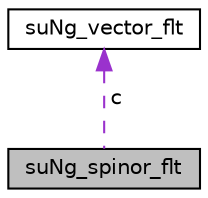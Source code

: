 digraph "suNg_spinor_flt"
{
 // LATEX_PDF_SIZE
  edge [fontname="Helvetica",fontsize="10",labelfontname="Helvetica",labelfontsize="10"];
  node [fontname="Helvetica",fontsize="10",shape=record];
  Node1 [label="suNg_spinor_flt",height=0.2,width=0.4,color="black", fillcolor="grey75", style="filled", fontcolor="black",tooltip=" "];
  Node2 -> Node1 [dir="back",color="darkorchid3",fontsize="10",style="dashed",label=" c" ];
  Node2 [label="suNg_vector_flt",height=0.2,width=0.4,color="black", fillcolor="white", style="filled",URL="$d1/d07/structsuNg__vector__flt.html",tooltip=" "];
}
